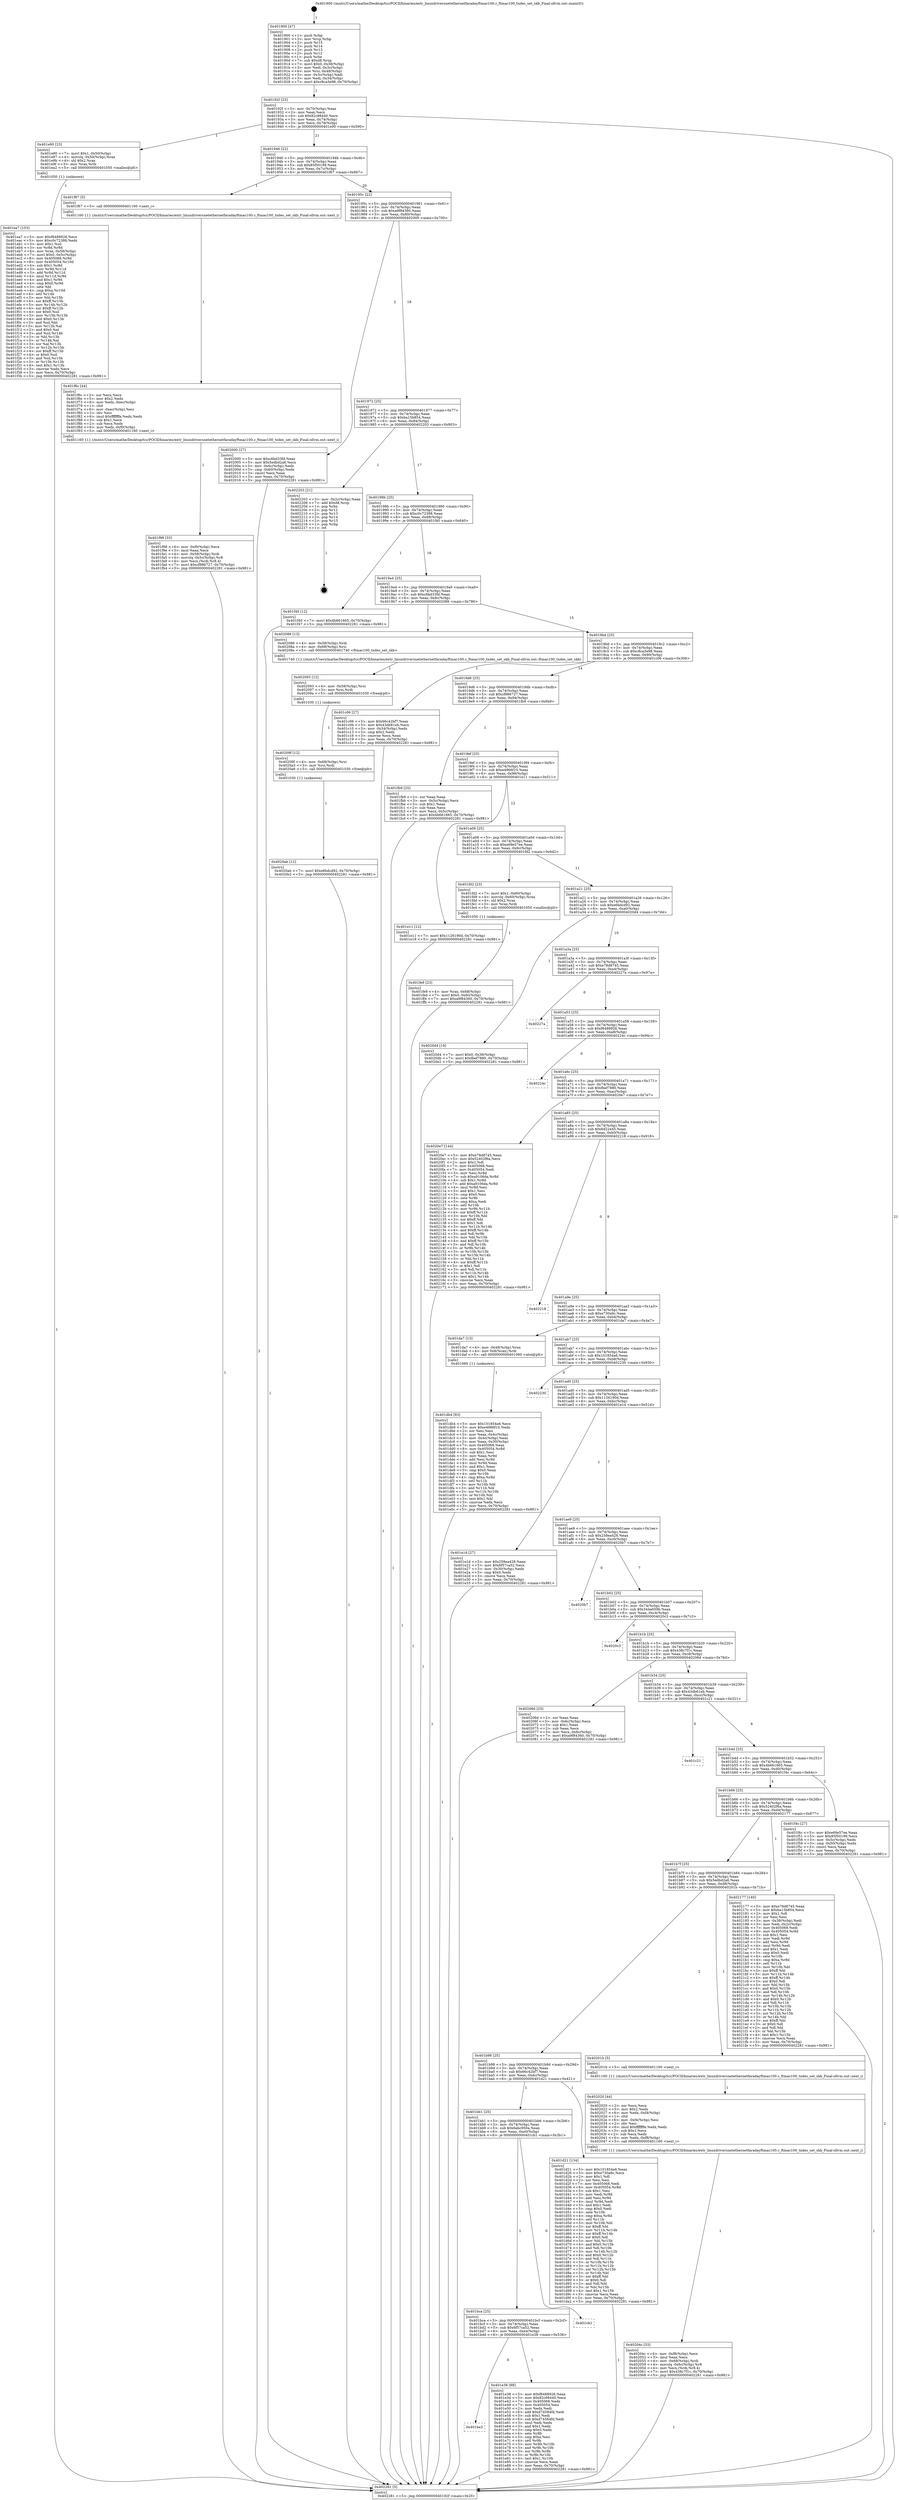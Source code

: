digraph "0x401900" {
  label = "0x401900 (/mnt/c/Users/mathe/Desktop/tcc/POCII/binaries/extr_linuxdriversnetethernetfaradayftmac100.c_ftmac100_txdes_set_skb_Final-ollvm.out::main(0))"
  labelloc = "t"
  node[shape=record]

  Entry [label="",width=0.3,height=0.3,shape=circle,fillcolor=black,style=filled]
  "0x40192f" [label="{
     0x40192f [23]\l
     | [instrs]\l
     &nbsp;&nbsp;0x40192f \<+3\>: mov -0x70(%rbp),%eax\l
     &nbsp;&nbsp;0x401932 \<+2\>: mov %eax,%ecx\l
     &nbsp;&nbsp;0x401934 \<+6\>: sub $0x82c98440,%ecx\l
     &nbsp;&nbsp;0x40193a \<+3\>: mov %eax,-0x74(%rbp)\l
     &nbsp;&nbsp;0x40193d \<+3\>: mov %ecx,-0x78(%rbp)\l
     &nbsp;&nbsp;0x401940 \<+6\>: je 0000000000401e90 \<main+0x590\>\l
  }"]
  "0x401e90" [label="{
     0x401e90 [23]\l
     | [instrs]\l
     &nbsp;&nbsp;0x401e90 \<+7\>: movl $0x1,-0x50(%rbp)\l
     &nbsp;&nbsp;0x401e97 \<+4\>: movslq -0x50(%rbp),%rax\l
     &nbsp;&nbsp;0x401e9b \<+4\>: shl $0x2,%rax\l
     &nbsp;&nbsp;0x401e9f \<+3\>: mov %rax,%rdi\l
     &nbsp;&nbsp;0x401ea2 \<+5\>: call 0000000000401050 \<malloc@plt\>\l
     | [calls]\l
     &nbsp;&nbsp;0x401050 \{1\} (unknown)\l
  }"]
  "0x401946" [label="{
     0x401946 [22]\l
     | [instrs]\l
     &nbsp;&nbsp;0x401946 \<+5\>: jmp 000000000040194b \<main+0x4b\>\l
     &nbsp;&nbsp;0x40194b \<+3\>: mov -0x74(%rbp),%eax\l
     &nbsp;&nbsp;0x40194e \<+5\>: sub $0x85f50199,%eax\l
     &nbsp;&nbsp;0x401953 \<+3\>: mov %eax,-0x7c(%rbp)\l
     &nbsp;&nbsp;0x401956 \<+6\>: je 0000000000401f67 \<main+0x667\>\l
  }"]
  Exit [label="",width=0.3,height=0.3,shape=circle,fillcolor=black,style=filled,peripheries=2]
  "0x401f67" [label="{
     0x401f67 [5]\l
     | [instrs]\l
     &nbsp;&nbsp;0x401f67 \<+5\>: call 0000000000401160 \<next_i\>\l
     | [calls]\l
     &nbsp;&nbsp;0x401160 \{1\} (/mnt/c/Users/mathe/Desktop/tcc/POCII/binaries/extr_linuxdriversnetethernetfaradayftmac100.c_ftmac100_txdes_set_skb_Final-ollvm.out::next_i)\l
  }"]
  "0x40195c" [label="{
     0x40195c [22]\l
     | [instrs]\l
     &nbsp;&nbsp;0x40195c \<+5\>: jmp 0000000000401961 \<main+0x61\>\l
     &nbsp;&nbsp;0x401961 \<+3\>: mov -0x74(%rbp),%eax\l
     &nbsp;&nbsp;0x401964 \<+5\>: sub $0xa9f84360,%eax\l
     &nbsp;&nbsp;0x401969 \<+3\>: mov %eax,-0x80(%rbp)\l
     &nbsp;&nbsp;0x40196c \<+6\>: je 0000000000402000 \<main+0x700\>\l
  }"]
  "0x4020ab" [label="{
     0x4020ab [12]\l
     | [instrs]\l
     &nbsp;&nbsp;0x4020ab \<+7\>: movl $0xe6bdcd92,-0x70(%rbp)\l
     &nbsp;&nbsp;0x4020b2 \<+5\>: jmp 0000000000402281 \<main+0x981\>\l
  }"]
  "0x402000" [label="{
     0x402000 [27]\l
     | [instrs]\l
     &nbsp;&nbsp;0x402000 \<+5\>: mov $0xc6bd33fd,%eax\l
     &nbsp;&nbsp;0x402005 \<+5\>: mov $0x5edbd2a6,%ecx\l
     &nbsp;&nbsp;0x40200a \<+3\>: mov -0x6c(%rbp),%edx\l
     &nbsp;&nbsp;0x40200d \<+3\>: cmp -0x60(%rbp),%edx\l
     &nbsp;&nbsp;0x402010 \<+3\>: cmovl %ecx,%eax\l
     &nbsp;&nbsp;0x402013 \<+3\>: mov %eax,-0x70(%rbp)\l
     &nbsp;&nbsp;0x402016 \<+5\>: jmp 0000000000402281 \<main+0x981\>\l
  }"]
  "0x401972" [label="{
     0x401972 [25]\l
     | [instrs]\l
     &nbsp;&nbsp;0x401972 \<+5\>: jmp 0000000000401977 \<main+0x77\>\l
     &nbsp;&nbsp;0x401977 \<+3\>: mov -0x74(%rbp),%eax\l
     &nbsp;&nbsp;0x40197a \<+5\>: sub $0xba15b854,%eax\l
     &nbsp;&nbsp;0x40197f \<+6\>: mov %eax,-0x84(%rbp)\l
     &nbsp;&nbsp;0x401985 \<+6\>: je 0000000000402203 \<main+0x903\>\l
  }"]
  "0x40209f" [label="{
     0x40209f [12]\l
     | [instrs]\l
     &nbsp;&nbsp;0x40209f \<+4\>: mov -0x68(%rbp),%rsi\l
     &nbsp;&nbsp;0x4020a3 \<+3\>: mov %rsi,%rdi\l
     &nbsp;&nbsp;0x4020a6 \<+5\>: call 0000000000401030 \<free@plt\>\l
     | [calls]\l
     &nbsp;&nbsp;0x401030 \{1\} (unknown)\l
  }"]
  "0x402203" [label="{
     0x402203 [21]\l
     | [instrs]\l
     &nbsp;&nbsp;0x402203 \<+3\>: mov -0x2c(%rbp),%eax\l
     &nbsp;&nbsp;0x402206 \<+7\>: add $0xd8,%rsp\l
     &nbsp;&nbsp;0x40220d \<+1\>: pop %rbx\l
     &nbsp;&nbsp;0x40220e \<+2\>: pop %r12\l
     &nbsp;&nbsp;0x402210 \<+2\>: pop %r13\l
     &nbsp;&nbsp;0x402212 \<+2\>: pop %r14\l
     &nbsp;&nbsp;0x402214 \<+2\>: pop %r15\l
     &nbsp;&nbsp;0x402216 \<+1\>: pop %rbp\l
     &nbsp;&nbsp;0x402217 \<+1\>: ret\l
  }"]
  "0x40198b" [label="{
     0x40198b [25]\l
     | [instrs]\l
     &nbsp;&nbsp;0x40198b \<+5\>: jmp 0000000000401990 \<main+0x90\>\l
     &nbsp;&nbsp;0x401990 \<+3\>: mov -0x74(%rbp),%eax\l
     &nbsp;&nbsp;0x401993 \<+5\>: sub $0xc0c72388,%eax\l
     &nbsp;&nbsp;0x401998 \<+6\>: mov %eax,-0x88(%rbp)\l
     &nbsp;&nbsp;0x40199e \<+6\>: je 0000000000401f40 \<main+0x640\>\l
  }"]
  "0x402093" [label="{
     0x402093 [12]\l
     | [instrs]\l
     &nbsp;&nbsp;0x402093 \<+4\>: mov -0x58(%rbp),%rsi\l
     &nbsp;&nbsp;0x402097 \<+3\>: mov %rsi,%rdi\l
     &nbsp;&nbsp;0x40209a \<+5\>: call 0000000000401030 \<free@plt\>\l
     | [calls]\l
     &nbsp;&nbsp;0x401030 \{1\} (unknown)\l
  }"]
  "0x401f40" [label="{
     0x401f40 [12]\l
     | [instrs]\l
     &nbsp;&nbsp;0x401f40 \<+7\>: movl $0x4b661665,-0x70(%rbp)\l
     &nbsp;&nbsp;0x401f47 \<+5\>: jmp 0000000000402281 \<main+0x981\>\l
  }"]
  "0x4019a4" [label="{
     0x4019a4 [25]\l
     | [instrs]\l
     &nbsp;&nbsp;0x4019a4 \<+5\>: jmp 00000000004019a9 \<main+0xa9\>\l
     &nbsp;&nbsp;0x4019a9 \<+3\>: mov -0x74(%rbp),%eax\l
     &nbsp;&nbsp;0x4019ac \<+5\>: sub $0xc6bd33fd,%eax\l
     &nbsp;&nbsp;0x4019b1 \<+6\>: mov %eax,-0x8c(%rbp)\l
     &nbsp;&nbsp;0x4019b7 \<+6\>: je 0000000000402086 \<main+0x786\>\l
  }"]
  "0x40204c" [label="{
     0x40204c [33]\l
     | [instrs]\l
     &nbsp;&nbsp;0x40204c \<+6\>: mov -0xf8(%rbp),%ecx\l
     &nbsp;&nbsp;0x402052 \<+3\>: imul %eax,%ecx\l
     &nbsp;&nbsp;0x402055 \<+4\>: mov -0x68(%rbp),%rdi\l
     &nbsp;&nbsp;0x402059 \<+4\>: movslq -0x6c(%rbp),%r8\l
     &nbsp;&nbsp;0x40205d \<+4\>: mov %ecx,(%rdi,%r8,4)\l
     &nbsp;&nbsp;0x402061 \<+7\>: movl $0x438c7f1c,-0x70(%rbp)\l
     &nbsp;&nbsp;0x402068 \<+5\>: jmp 0000000000402281 \<main+0x981\>\l
  }"]
  "0x402086" [label="{
     0x402086 [13]\l
     | [instrs]\l
     &nbsp;&nbsp;0x402086 \<+4\>: mov -0x58(%rbp),%rdi\l
     &nbsp;&nbsp;0x40208a \<+4\>: mov -0x68(%rbp),%rsi\l
     &nbsp;&nbsp;0x40208e \<+5\>: call 0000000000401740 \<ftmac100_txdes_set_skb\>\l
     | [calls]\l
     &nbsp;&nbsp;0x401740 \{1\} (/mnt/c/Users/mathe/Desktop/tcc/POCII/binaries/extr_linuxdriversnetethernetfaradayftmac100.c_ftmac100_txdes_set_skb_Final-ollvm.out::ftmac100_txdes_set_skb)\l
  }"]
  "0x4019bd" [label="{
     0x4019bd [25]\l
     | [instrs]\l
     &nbsp;&nbsp;0x4019bd \<+5\>: jmp 00000000004019c2 \<main+0xc2\>\l
     &nbsp;&nbsp;0x4019c2 \<+3\>: mov -0x74(%rbp),%eax\l
     &nbsp;&nbsp;0x4019c5 \<+5\>: sub $0xc8ca3e98,%eax\l
     &nbsp;&nbsp;0x4019ca \<+6\>: mov %eax,-0x90(%rbp)\l
     &nbsp;&nbsp;0x4019d0 \<+6\>: je 0000000000401c06 \<main+0x306\>\l
  }"]
  "0x402020" [label="{
     0x402020 [44]\l
     | [instrs]\l
     &nbsp;&nbsp;0x402020 \<+2\>: xor %ecx,%ecx\l
     &nbsp;&nbsp;0x402022 \<+5\>: mov $0x2,%edx\l
     &nbsp;&nbsp;0x402027 \<+6\>: mov %edx,-0xf4(%rbp)\l
     &nbsp;&nbsp;0x40202d \<+1\>: cltd\l
     &nbsp;&nbsp;0x40202e \<+6\>: mov -0xf4(%rbp),%esi\l
     &nbsp;&nbsp;0x402034 \<+2\>: idiv %esi\l
     &nbsp;&nbsp;0x402036 \<+6\>: imul $0xfffffffe,%edx,%edx\l
     &nbsp;&nbsp;0x40203c \<+3\>: sub $0x1,%ecx\l
     &nbsp;&nbsp;0x40203f \<+2\>: sub %ecx,%edx\l
     &nbsp;&nbsp;0x402041 \<+6\>: mov %edx,-0xf8(%rbp)\l
     &nbsp;&nbsp;0x402047 \<+5\>: call 0000000000401160 \<next_i\>\l
     | [calls]\l
     &nbsp;&nbsp;0x401160 \{1\} (/mnt/c/Users/mathe/Desktop/tcc/POCII/binaries/extr_linuxdriversnetethernetfaradayftmac100.c_ftmac100_txdes_set_skb_Final-ollvm.out::next_i)\l
  }"]
  "0x401c06" [label="{
     0x401c06 [27]\l
     | [instrs]\l
     &nbsp;&nbsp;0x401c06 \<+5\>: mov $0x66c42bf7,%eax\l
     &nbsp;&nbsp;0x401c0b \<+5\>: mov $0x43db61eb,%ecx\l
     &nbsp;&nbsp;0x401c10 \<+3\>: mov -0x34(%rbp),%edx\l
     &nbsp;&nbsp;0x401c13 \<+3\>: cmp $0x2,%edx\l
     &nbsp;&nbsp;0x401c16 \<+3\>: cmovne %ecx,%eax\l
     &nbsp;&nbsp;0x401c19 \<+3\>: mov %eax,-0x70(%rbp)\l
     &nbsp;&nbsp;0x401c1c \<+5\>: jmp 0000000000402281 \<main+0x981\>\l
  }"]
  "0x4019d6" [label="{
     0x4019d6 [25]\l
     | [instrs]\l
     &nbsp;&nbsp;0x4019d6 \<+5\>: jmp 00000000004019db \<main+0xdb\>\l
     &nbsp;&nbsp;0x4019db \<+3\>: mov -0x74(%rbp),%eax\l
     &nbsp;&nbsp;0x4019de \<+5\>: sub $0xcf986727,%eax\l
     &nbsp;&nbsp;0x4019e3 \<+6\>: mov %eax,-0x94(%rbp)\l
     &nbsp;&nbsp;0x4019e9 \<+6\>: je 0000000000401fb9 \<main+0x6b9\>\l
  }"]
  "0x402281" [label="{
     0x402281 [5]\l
     | [instrs]\l
     &nbsp;&nbsp;0x402281 \<+5\>: jmp 000000000040192f \<main+0x2f\>\l
  }"]
  "0x401900" [label="{
     0x401900 [47]\l
     | [instrs]\l
     &nbsp;&nbsp;0x401900 \<+1\>: push %rbp\l
     &nbsp;&nbsp;0x401901 \<+3\>: mov %rsp,%rbp\l
     &nbsp;&nbsp;0x401904 \<+2\>: push %r15\l
     &nbsp;&nbsp;0x401906 \<+2\>: push %r14\l
     &nbsp;&nbsp;0x401908 \<+2\>: push %r13\l
     &nbsp;&nbsp;0x40190a \<+2\>: push %r12\l
     &nbsp;&nbsp;0x40190c \<+1\>: push %rbx\l
     &nbsp;&nbsp;0x40190d \<+7\>: sub $0xd8,%rsp\l
     &nbsp;&nbsp;0x401914 \<+7\>: movl $0x0,-0x38(%rbp)\l
     &nbsp;&nbsp;0x40191b \<+3\>: mov %edi,-0x3c(%rbp)\l
     &nbsp;&nbsp;0x40191e \<+4\>: mov %rsi,-0x48(%rbp)\l
     &nbsp;&nbsp;0x401922 \<+3\>: mov -0x3c(%rbp),%edi\l
     &nbsp;&nbsp;0x401925 \<+3\>: mov %edi,-0x34(%rbp)\l
     &nbsp;&nbsp;0x401928 \<+7\>: movl $0xc8ca3e98,-0x70(%rbp)\l
  }"]
  "0x401fe9" [label="{
     0x401fe9 [23]\l
     | [instrs]\l
     &nbsp;&nbsp;0x401fe9 \<+4\>: mov %rax,-0x68(%rbp)\l
     &nbsp;&nbsp;0x401fed \<+7\>: movl $0x0,-0x6c(%rbp)\l
     &nbsp;&nbsp;0x401ff4 \<+7\>: movl $0xa9f84360,-0x70(%rbp)\l
     &nbsp;&nbsp;0x401ffb \<+5\>: jmp 0000000000402281 \<main+0x981\>\l
  }"]
  "0x401fb9" [label="{
     0x401fb9 [25]\l
     | [instrs]\l
     &nbsp;&nbsp;0x401fb9 \<+2\>: xor %eax,%eax\l
     &nbsp;&nbsp;0x401fbb \<+3\>: mov -0x5c(%rbp),%ecx\l
     &nbsp;&nbsp;0x401fbe \<+3\>: sub $0x1,%eax\l
     &nbsp;&nbsp;0x401fc1 \<+2\>: sub %eax,%ecx\l
     &nbsp;&nbsp;0x401fc3 \<+3\>: mov %ecx,-0x5c(%rbp)\l
     &nbsp;&nbsp;0x401fc6 \<+7\>: movl $0x4b661665,-0x70(%rbp)\l
     &nbsp;&nbsp;0x401fcd \<+5\>: jmp 0000000000402281 \<main+0x981\>\l
  }"]
  "0x4019ef" [label="{
     0x4019ef [25]\l
     | [instrs]\l
     &nbsp;&nbsp;0x4019ef \<+5\>: jmp 00000000004019f4 \<main+0xf4\>\l
     &nbsp;&nbsp;0x4019f4 \<+3\>: mov -0x74(%rbp),%eax\l
     &nbsp;&nbsp;0x4019f7 \<+5\>: sub $0xe4966f10,%eax\l
     &nbsp;&nbsp;0x4019fc \<+6\>: mov %eax,-0x98(%rbp)\l
     &nbsp;&nbsp;0x401a02 \<+6\>: je 0000000000401e11 \<main+0x511\>\l
  }"]
  "0x401f98" [label="{
     0x401f98 [33]\l
     | [instrs]\l
     &nbsp;&nbsp;0x401f98 \<+6\>: mov -0xf0(%rbp),%ecx\l
     &nbsp;&nbsp;0x401f9e \<+3\>: imul %eax,%ecx\l
     &nbsp;&nbsp;0x401fa1 \<+4\>: mov -0x58(%rbp),%rdi\l
     &nbsp;&nbsp;0x401fa5 \<+4\>: movslq -0x5c(%rbp),%r8\l
     &nbsp;&nbsp;0x401fa9 \<+4\>: mov %ecx,(%rdi,%r8,4)\l
     &nbsp;&nbsp;0x401fad \<+7\>: movl $0xcf986727,-0x70(%rbp)\l
     &nbsp;&nbsp;0x401fb4 \<+5\>: jmp 0000000000402281 \<main+0x981\>\l
  }"]
  "0x401e11" [label="{
     0x401e11 [12]\l
     | [instrs]\l
     &nbsp;&nbsp;0x401e11 \<+7\>: movl $0x1126190d,-0x70(%rbp)\l
     &nbsp;&nbsp;0x401e18 \<+5\>: jmp 0000000000402281 \<main+0x981\>\l
  }"]
  "0x401a08" [label="{
     0x401a08 [25]\l
     | [instrs]\l
     &nbsp;&nbsp;0x401a08 \<+5\>: jmp 0000000000401a0d \<main+0x10d\>\l
     &nbsp;&nbsp;0x401a0d \<+3\>: mov -0x74(%rbp),%eax\l
     &nbsp;&nbsp;0x401a10 \<+5\>: sub $0xe69e57ee,%eax\l
     &nbsp;&nbsp;0x401a15 \<+6\>: mov %eax,-0x9c(%rbp)\l
     &nbsp;&nbsp;0x401a1b \<+6\>: je 0000000000401fd2 \<main+0x6d2\>\l
  }"]
  "0x401f6c" [label="{
     0x401f6c [44]\l
     | [instrs]\l
     &nbsp;&nbsp;0x401f6c \<+2\>: xor %ecx,%ecx\l
     &nbsp;&nbsp;0x401f6e \<+5\>: mov $0x2,%edx\l
     &nbsp;&nbsp;0x401f73 \<+6\>: mov %edx,-0xec(%rbp)\l
     &nbsp;&nbsp;0x401f79 \<+1\>: cltd\l
     &nbsp;&nbsp;0x401f7a \<+6\>: mov -0xec(%rbp),%esi\l
     &nbsp;&nbsp;0x401f80 \<+2\>: idiv %esi\l
     &nbsp;&nbsp;0x401f82 \<+6\>: imul $0xfffffffe,%edx,%edx\l
     &nbsp;&nbsp;0x401f88 \<+3\>: sub $0x1,%ecx\l
     &nbsp;&nbsp;0x401f8b \<+2\>: sub %ecx,%edx\l
     &nbsp;&nbsp;0x401f8d \<+6\>: mov %edx,-0xf0(%rbp)\l
     &nbsp;&nbsp;0x401f93 \<+5\>: call 0000000000401160 \<next_i\>\l
     | [calls]\l
     &nbsp;&nbsp;0x401160 \{1\} (/mnt/c/Users/mathe/Desktop/tcc/POCII/binaries/extr_linuxdriversnetethernetfaradayftmac100.c_ftmac100_txdes_set_skb_Final-ollvm.out::next_i)\l
  }"]
  "0x401fd2" [label="{
     0x401fd2 [23]\l
     | [instrs]\l
     &nbsp;&nbsp;0x401fd2 \<+7\>: movl $0x1,-0x60(%rbp)\l
     &nbsp;&nbsp;0x401fd9 \<+4\>: movslq -0x60(%rbp),%rax\l
     &nbsp;&nbsp;0x401fdd \<+4\>: shl $0x2,%rax\l
     &nbsp;&nbsp;0x401fe1 \<+3\>: mov %rax,%rdi\l
     &nbsp;&nbsp;0x401fe4 \<+5\>: call 0000000000401050 \<malloc@plt\>\l
     | [calls]\l
     &nbsp;&nbsp;0x401050 \{1\} (unknown)\l
  }"]
  "0x401a21" [label="{
     0x401a21 [25]\l
     | [instrs]\l
     &nbsp;&nbsp;0x401a21 \<+5\>: jmp 0000000000401a26 \<main+0x126\>\l
     &nbsp;&nbsp;0x401a26 \<+3\>: mov -0x74(%rbp),%eax\l
     &nbsp;&nbsp;0x401a29 \<+5\>: sub $0xe6bdcd92,%eax\l
     &nbsp;&nbsp;0x401a2e \<+6\>: mov %eax,-0xa0(%rbp)\l
     &nbsp;&nbsp;0x401a34 \<+6\>: je 00000000004020d4 \<main+0x7d4\>\l
  }"]
  "0x401ea7" [label="{
     0x401ea7 [153]\l
     | [instrs]\l
     &nbsp;&nbsp;0x401ea7 \<+5\>: mov $0xf8488926,%ecx\l
     &nbsp;&nbsp;0x401eac \<+5\>: mov $0xc0c72388,%edx\l
     &nbsp;&nbsp;0x401eb1 \<+3\>: mov $0x1,%sil\l
     &nbsp;&nbsp;0x401eb4 \<+3\>: xor %r8d,%r8d\l
     &nbsp;&nbsp;0x401eb7 \<+4\>: mov %rax,-0x58(%rbp)\l
     &nbsp;&nbsp;0x401ebb \<+7\>: movl $0x0,-0x5c(%rbp)\l
     &nbsp;&nbsp;0x401ec2 \<+8\>: mov 0x405068,%r9d\l
     &nbsp;&nbsp;0x401eca \<+8\>: mov 0x405054,%r10d\l
     &nbsp;&nbsp;0x401ed2 \<+4\>: sub $0x1,%r8d\l
     &nbsp;&nbsp;0x401ed6 \<+3\>: mov %r9d,%r11d\l
     &nbsp;&nbsp;0x401ed9 \<+3\>: add %r8d,%r11d\l
     &nbsp;&nbsp;0x401edc \<+4\>: imul %r11d,%r9d\l
     &nbsp;&nbsp;0x401ee0 \<+4\>: and $0x1,%r9d\l
     &nbsp;&nbsp;0x401ee4 \<+4\>: cmp $0x0,%r9d\l
     &nbsp;&nbsp;0x401ee8 \<+3\>: sete %bl\l
     &nbsp;&nbsp;0x401eeb \<+4\>: cmp $0xa,%r10d\l
     &nbsp;&nbsp;0x401eef \<+4\>: setl %r14b\l
     &nbsp;&nbsp;0x401ef3 \<+3\>: mov %bl,%r15b\l
     &nbsp;&nbsp;0x401ef6 \<+4\>: xor $0xff,%r15b\l
     &nbsp;&nbsp;0x401efa \<+3\>: mov %r14b,%r12b\l
     &nbsp;&nbsp;0x401efd \<+4\>: xor $0xff,%r12b\l
     &nbsp;&nbsp;0x401f01 \<+4\>: xor $0x0,%sil\l
     &nbsp;&nbsp;0x401f05 \<+3\>: mov %r15b,%r13b\l
     &nbsp;&nbsp;0x401f08 \<+4\>: and $0x0,%r13b\l
     &nbsp;&nbsp;0x401f0c \<+3\>: and %sil,%bl\l
     &nbsp;&nbsp;0x401f0f \<+3\>: mov %r12b,%al\l
     &nbsp;&nbsp;0x401f12 \<+2\>: and $0x0,%al\l
     &nbsp;&nbsp;0x401f14 \<+3\>: and %sil,%r14b\l
     &nbsp;&nbsp;0x401f17 \<+3\>: or %bl,%r13b\l
     &nbsp;&nbsp;0x401f1a \<+3\>: or %r14b,%al\l
     &nbsp;&nbsp;0x401f1d \<+3\>: xor %al,%r13b\l
     &nbsp;&nbsp;0x401f20 \<+3\>: or %r12b,%r15b\l
     &nbsp;&nbsp;0x401f23 \<+4\>: xor $0xff,%r15b\l
     &nbsp;&nbsp;0x401f27 \<+4\>: or $0x0,%sil\l
     &nbsp;&nbsp;0x401f2b \<+3\>: and %sil,%r15b\l
     &nbsp;&nbsp;0x401f2e \<+3\>: or %r15b,%r13b\l
     &nbsp;&nbsp;0x401f31 \<+4\>: test $0x1,%r13b\l
     &nbsp;&nbsp;0x401f35 \<+3\>: cmovne %edx,%ecx\l
     &nbsp;&nbsp;0x401f38 \<+3\>: mov %ecx,-0x70(%rbp)\l
     &nbsp;&nbsp;0x401f3b \<+5\>: jmp 0000000000402281 \<main+0x981\>\l
  }"]
  "0x4020d4" [label="{
     0x4020d4 [19]\l
     | [instrs]\l
     &nbsp;&nbsp;0x4020d4 \<+7\>: movl $0x0,-0x38(%rbp)\l
     &nbsp;&nbsp;0x4020db \<+7\>: movl $0xfbef7880,-0x70(%rbp)\l
     &nbsp;&nbsp;0x4020e2 \<+5\>: jmp 0000000000402281 \<main+0x981\>\l
  }"]
  "0x401a3a" [label="{
     0x401a3a [25]\l
     | [instrs]\l
     &nbsp;&nbsp;0x401a3a \<+5\>: jmp 0000000000401a3f \<main+0x13f\>\l
     &nbsp;&nbsp;0x401a3f \<+3\>: mov -0x74(%rbp),%eax\l
     &nbsp;&nbsp;0x401a42 \<+5\>: sub $0xe78d8745,%eax\l
     &nbsp;&nbsp;0x401a47 \<+6\>: mov %eax,-0xa4(%rbp)\l
     &nbsp;&nbsp;0x401a4d \<+6\>: je 000000000040227a \<main+0x97a\>\l
  }"]
  "0x401be3" [label="{
     0x401be3\l
  }", style=dashed]
  "0x40227a" [label="{
     0x40227a\l
  }", style=dashed]
  "0x401a53" [label="{
     0x401a53 [25]\l
     | [instrs]\l
     &nbsp;&nbsp;0x401a53 \<+5\>: jmp 0000000000401a58 \<main+0x158\>\l
     &nbsp;&nbsp;0x401a58 \<+3\>: mov -0x74(%rbp),%eax\l
     &nbsp;&nbsp;0x401a5b \<+5\>: sub $0xf8488926,%eax\l
     &nbsp;&nbsp;0x401a60 \<+6\>: mov %eax,-0xa8(%rbp)\l
     &nbsp;&nbsp;0x401a66 \<+6\>: je 000000000040224c \<main+0x94c\>\l
  }"]
  "0x401e38" [label="{
     0x401e38 [88]\l
     | [instrs]\l
     &nbsp;&nbsp;0x401e38 \<+5\>: mov $0xf8488926,%eax\l
     &nbsp;&nbsp;0x401e3d \<+5\>: mov $0x82c98440,%ecx\l
     &nbsp;&nbsp;0x401e42 \<+7\>: mov 0x405068,%edx\l
     &nbsp;&nbsp;0x401e49 \<+7\>: mov 0x405054,%esi\l
     &nbsp;&nbsp;0x401e50 \<+2\>: mov %edx,%edi\l
     &nbsp;&nbsp;0x401e52 \<+6\>: add $0xd74584fd,%edi\l
     &nbsp;&nbsp;0x401e58 \<+3\>: sub $0x1,%edi\l
     &nbsp;&nbsp;0x401e5b \<+6\>: sub $0xd74584fd,%edi\l
     &nbsp;&nbsp;0x401e61 \<+3\>: imul %edi,%edx\l
     &nbsp;&nbsp;0x401e64 \<+3\>: and $0x1,%edx\l
     &nbsp;&nbsp;0x401e67 \<+3\>: cmp $0x0,%edx\l
     &nbsp;&nbsp;0x401e6a \<+4\>: sete %r8b\l
     &nbsp;&nbsp;0x401e6e \<+3\>: cmp $0xa,%esi\l
     &nbsp;&nbsp;0x401e71 \<+4\>: setl %r9b\l
     &nbsp;&nbsp;0x401e75 \<+3\>: mov %r8b,%r10b\l
     &nbsp;&nbsp;0x401e78 \<+3\>: and %r9b,%r10b\l
     &nbsp;&nbsp;0x401e7b \<+3\>: xor %r9b,%r8b\l
     &nbsp;&nbsp;0x401e7e \<+3\>: or %r8b,%r10b\l
     &nbsp;&nbsp;0x401e81 \<+4\>: test $0x1,%r10b\l
     &nbsp;&nbsp;0x401e85 \<+3\>: cmovne %ecx,%eax\l
     &nbsp;&nbsp;0x401e88 \<+3\>: mov %eax,-0x70(%rbp)\l
     &nbsp;&nbsp;0x401e8b \<+5\>: jmp 0000000000402281 \<main+0x981\>\l
  }"]
  "0x40224c" [label="{
     0x40224c\l
  }", style=dashed]
  "0x401a6c" [label="{
     0x401a6c [25]\l
     | [instrs]\l
     &nbsp;&nbsp;0x401a6c \<+5\>: jmp 0000000000401a71 \<main+0x171\>\l
     &nbsp;&nbsp;0x401a71 \<+3\>: mov -0x74(%rbp),%eax\l
     &nbsp;&nbsp;0x401a74 \<+5\>: sub $0xfbef7880,%eax\l
     &nbsp;&nbsp;0x401a79 \<+6\>: mov %eax,-0xac(%rbp)\l
     &nbsp;&nbsp;0x401a7f \<+6\>: je 00000000004020e7 \<main+0x7e7\>\l
  }"]
  "0x401bca" [label="{
     0x401bca [25]\l
     | [instrs]\l
     &nbsp;&nbsp;0x401bca \<+5\>: jmp 0000000000401bcf \<main+0x2cf\>\l
     &nbsp;&nbsp;0x401bcf \<+3\>: mov -0x74(%rbp),%eax\l
     &nbsp;&nbsp;0x401bd2 \<+5\>: sub $0x6f57ca52,%eax\l
     &nbsp;&nbsp;0x401bd7 \<+6\>: mov %eax,-0xe4(%rbp)\l
     &nbsp;&nbsp;0x401bdd \<+6\>: je 0000000000401e38 \<main+0x538\>\l
  }"]
  "0x4020e7" [label="{
     0x4020e7 [144]\l
     | [instrs]\l
     &nbsp;&nbsp;0x4020e7 \<+5\>: mov $0xe78d8745,%eax\l
     &nbsp;&nbsp;0x4020ec \<+5\>: mov $0x52402f6a,%ecx\l
     &nbsp;&nbsp;0x4020f1 \<+2\>: mov $0x1,%dl\l
     &nbsp;&nbsp;0x4020f3 \<+7\>: mov 0x405068,%esi\l
     &nbsp;&nbsp;0x4020fa \<+7\>: mov 0x405054,%edi\l
     &nbsp;&nbsp;0x402101 \<+3\>: mov %esi,%r8d\l
     &nbsp;&nbsp;0x402104 \<+7\>: sub $0xa9106da,%r8d\l
     &nbsp;&nbsp;0x40210b \<+4\>: sub $0x1,%r8d\l
     &nbsp;&nbsp;0x40210f \<+7\>: add $0xa9106da,%r8d\l
     &nbsp;&nbsp;0x402116 \<+4\>: imul %r8d,%esi\l
     &nbsp;&nbsp;0x40211a \<+3\>: and $0x1,%esi\l
     &nbsp;&nbsp;0x40211d \<+3\>: cmp $0x0,%esi\l
     &nbsp;&nbsp;0x402120 \<+4\>: sete %r9b\l
     &nbsp;&nbsp;0x402124 \<+3\>: cmp $0xa,%edi\l
     &nbsp;&nbsp;0x402127 \<+4\>: setl %r10b\l
     &nbsp;&nbsp;0x40212b \<+3\>: mov %r9b,%r11b\l
     &nbsp;&nbsp;0x40212e \<+4\>: xor $0xff,%r11b\l
     &nbsp;&nbsp;0x402132 \<+3\>: mov %r10b,%bl\l
     &nbsp;&nbsp;0x402135 \<+3\>: xor $0xff,%bl\l
     &nbsp;&nbsp;0x402138 \<+3\>: xor $0x1,%dl\l
     &nbsp;&nbsp;0x40213b \<+3\>: mov %r11b,%r14b\l
     &nbsp;&nbsp;0x40213e \<+4\>: and $0xff,%r14b\l
     &nbsp;&nbsp;0x402142 \<+3\>: and %dl,%r9b\l
     &nbsp;&nbsp;0x402145 \<+3\>: mov %bl,%r15b\l
     &nbsp;&nbsp;0x402148 \<+4\>: and $0xff,%r15b\l
     &nbsp;&nbsp;0x40214c \<+3\>: and %dl,%r10b\l
     &nbsp;&nbsp;0x40214f \<+3\>: or %r9b,%r14b\l
     &nbsp;&nbsp;0x402152 \<+3\>: or %r10b,%r15b\l
     &nbsp;&nbsp;0x402155 \<+3\>: xor %r15b,%r14b\l
     &nbsp;&nbsp;0x402158 \<+3\>: or %bl,%r11b\l
     &nbsp;&nbsp;0x40215b \<+4\>: xor $0xff,%r11b\l
     &nbsp;&nbsp;0x40215f \<+3\>: or $0x1,%dl\l
     &nbsp;&nbsp;0x402162 \<+3\>: and %dl,%r11b\l
     &nbsp;&nbsp;0x402165 \<+3\>: or %r11b,%r14b\l
     &nbsp;&nbsp;0x402168 \<+4\>: test $0x1,%r14b\l
     &nbsp;&nbsp;0x40216c \<+3\>: cmovne %ecx,%eax\l
     &nbsp;&nbsp;0x40216f \<+3\>: mov %eax,-0x70(%rbp)\l
     &nbsp;&nbsp;0x402172 \<+5\>: jmp 0000000000402281 \<main+0x981\>\l
  }"]
  "0x401a85" [label="{
     0x401a85 [25]\l
     | [instrs]\l
     &nbsp;&nbsp;0x401a85 \<+5\>: jmp 0000000000401a8a \<main+0x18a\>\l
     &nbsp;&nbsp;0x401a8a \<+3\>: mov -0x74(%rbp),%eax\l
     &nbsp;&nbsp;0x401a8d \<+5\>: sub $0x6d22e45,%eax\l
     &nbsp;&nbsp;0x401a92 \<+6\>: mov %eax,-0xb0(%rbp)\l
     &nbsp;&nbsp;0x401a98 \<+6\>: je 0000000000402218 \<main+0x918\>\l
  }"]
  "0x401cb1" [label="{
     0x401cb1\l
  }", style=dashed]
  "0x402218" [label="{
     0x402218\l
  }", style=dashed]
  "0x401a9e" [label="{
     0x401a9e [25]\l
     | [instrs]\l
     &nbsp;&nbsp;0x401a9e \<+5\>: jmp 0000000000401aa3 \<main+0x1a3\>\l
     &nbsp;&nbsp;0x401aa3 \<+3\>: mov -0x74(%rbp),%eax\l
     &nbsp;&nbsp;0x401aa6 \<+5\>: sub $0xe730a9c,%eax\l
     &nbsp;&nbsp;0x401aab \<+6\>: mov %eax,-0xb4(%rbp)\l
     &nbsp;&nbsp;0x401ab1 \<+6\>: je 0000000000401da7 \<main+0x4a7\>\l
  }"]
  "0x401db4" [label="{
     0x401db4 [93]\l
     | [instrs]\l
     &nbsp;&nbsp;0x401db4 \<+5\>: mov $0x101854a6,%ecx\l
     &nbsp;&nbsp;0x401db9 \<+5\>: mov $0xe4966f10,%edx\l
     &nbsp;&nbsp;0x401dbe \<+2\>: xor %esi,%esi\l
     &nbsp;&nbsp;0x401dc0 \<+3\>: mov %eax,-0x4c(%rbp)\l
     &nbsp;&nbsp;0x401dc3 \<+3\>: mov -0x4c(%rbp),%eax\l
     &nbsp;&nbsp;0x401dc6 \<+3\>: mov %eax,-0x30(%rbp)\l
     &nbsp;&nbsp;0x401dc9 \<+7\>: mov 0x405068,%eax\l
     &nbsp;&nbsp;0x401dd0 \<+8\>: mov 0x405054,%r8d\l
     &nbsp;&nbsp;0x401dd8 \<+3\>: sub $0x1,%esi\l
     &nbsp;&nbsp;0x401ddb \<+3\>: mov %eax,%r9d\l
     &nbsp;&nbsp;0x401dde \<+3\>: add %esi,%r9d\l
     &nbsp;&nbsp;0x401de1 \<+4\>: imul %r9d,%eax\l
     &nbsp;&nbsp;0x401de5 \<+3\>: and $0x1,%eax\l
     &nbsp;&nbsp;0x401de8 \<+3\>: cmp $0x0,%eax\l
     &nbsp;&nbsp;0x401deb \<+4\>: sete %r10b\l
     &nbsp;&nbsp;0x401def \<+4\>: cmp $0xa,%r8d\l
     &nbsp;&nbsp;0x401df3 \<+4\>: setl %r11b\l
     &nbsp;&nbsp;0x401df7 \<+3\>: mov %r10b,%bl\l
     &nbsp;&nbsp;0x401dfa \<+3\>: and %r11b,%bl\l
     &nbsp;&nbsp;0x401dfd \<+3\>: xor %r11b,%r10b\l
     &nbsp;&nbsp;0x401e00 \<+3\>: or %r10b,%bl\l
     &nbsp;&nbsp;0x401e03 \<+3\>: test $0x1,%bl\l
     &nbsp;&nbsp;0x401e06 \<+3\>: cmovne %edx,%ecx\l
     &nbsp;&nbsp;0x401e09 \<+3\>: mov %ecx,-0x70(%rbp)\l
     &nbsp;&nbsp;0x401e0c \<+5\>: jmp 0000000000402281 \<main+0x981\>\l
  }"]
  "0x401da7" [label="{
     0x401da7 [13]\l
     | [instrs]\l
     &nbsp;&nbsp;0x401da7 \<+4\>: mov -0x48(%rbp),%rax\l
     &nbsp;&nbsp;0x401dab \<+4\>: mov 0x8(%rax),%rdi\l
     &nbsp;&nbsp;0x401daf \<+5\>: call 0000000000401060 \<atoi@plt\>\l
     | [calls]\l
     &nbsp;&nbsp;0x401060 \{1\} (unknown)\l
  }"]
  "0x401ab7" [label="{
     0x401ab7 [25]\l
     | [instrs]\l
     &nbsp;&nbsp;0x401ab7 \<+5\>: jmp 0000000000401abc \<main+0x1bc\>\l
     &nbsp;&nbsp;0x401abc \<+3\>: mov -0x74(%rbp),%eax\l
     &nbsp;&nbsp;0x401abf \<+5\>: sub $0x101854a6,%eax\l
     &nbsp;&nbsp;0x401ac4 \<+6\>: mov %eax,-0xb8(%rbp)\l
     &nbsp;&nbsp;0x401aca \<+6\>: je 0000000000402230 \<main+0x930\>\l
  }"]
  "0x401bb1" [label="{
     0x401bb1 [25]\l
     | [instrs]\l
     &nbsp;&nbsp;0x401bb1 \<+5\>: jmp 0000000000401bb6 \<main+0x2b6\>\l
     &nbsp;&nbsp;0x401bb6 \<+3\>: mov -0x74(%rbp),%eax\l
     &nbsp;&nbsp;0x401bb9 \<+5\>: sub $0x6abc950a,%eax\l
     &nbsp;&nbsp;0x401bbe \<+6\>: mov %eax,-0xe0(%rbp)\l
     &nbsp;&nbsp;0x401bc4 \<+6\>: je 0000000000401cb1 \<main+0x3b1\>\l
  }"]
  "0x402230" [label="{
     0x402230\l
  }", style=dashed]
  "0x401ad0" [label="{
     0x401ad0 [25]\l
     | [instrs]\l
     &nbsp;&nbsp;0x401ad0 \<+5\>: jmp 0000000000401ad5 \<main+0x1d5\>\l
     &nbsp;&nbsp;0x401ad5 \<+3\>: mov -0x74(%rbp),%eax\l
     &nbsp;&nbsp;0x401ad8 \<+5\>: sub $0x1126190d,%eax\l
     &nbsp;&nbsp;0x401add \<+6\>: mov %eax,-0xbc(%rbp)\l
     &nbsp;&nbsp;0x401ae3 \<+6\>: je 0000000000401e1d \<main+0x51d\>\l
  }"]
  "0x401d21" [label="{
     0x401d21 [134]\l
     | [instrs]\l
     &nbsp;&nbsp;0x401d21 \<+5\>: mov $0x101854a6,%eax\l
     &nbsp;&nbsp;0x401d26 \<+5\>: mov $0xe730a9c,%ecx\l
     &nbsp;&nbsp;0x401d2b \<+2\>: mov $0x1,%dl\l
     &nbsp;&nbsp;0x401d2d \<+2\>: xor %esi,%esi\l
     &nbsp;&nbsp;0x401d2f \<+7\>: mov 0x405068,%edi\l
     &nbsp;&nbsp;0x401d36 \<+8\>: mov 0x405054,%r8d\l
     &nbsp;&nbsp;0x401d3e \<+3\>: sub $0x1,%esi\l
     &nbsp;&nbsp;0x401d41 \<+3\>: mov %edi,%r9d\l
     &nbsp;&nbsp;0x401d44 \<+3\>: add %esi,%r9d\l
     &nbsp;&nbsp;0x401d47 \<+4\>: imul %r9d,%edi\l
     &nbsp;&nbsp;0x401d4b \<+3\>: and $0x1,%edi\l
     &nbsp;&nbsp;0x401d4e \<+3\>: cmp $0x0,%edi\l
     &nbsp;&nbsp;0x401d51 \<+4\>: sete %r10b\l
     &nbsp;&nbsp;0x401d55 \<+4\>: cmp $0xa,%r8d\l
     &nbsp;&nbsp;0x401d59 \<+4\>: setl %r11b\l
     &nbsp;&nbsp;0x401d5d \<+3\>: mov %r10b,%bl\l
     &nbsp;&nbsp;0x401d60 \<+3\>: xor $0xff,%bl\l
     &nbsp;&nbsp;0x401d63 \<+3\>: mov %r11b,%r14b\l
     &nbsp;&nbsp;0x401d66 \<+4\>: xor $0xff,%r14b\l
     &nbsp;&nbsp;0x401d6a \<+3\>: xor $0x0,%dl\l
     &nbsp;&nbsp;0x401d6d \<+3\>: mov %bl,%r15b\l
     &nbsp;&nbsp;0x401d70 \<+4\>: and $0x0,%r15b\l
     &nbsp;&nbsp;0x401d74 \<+3\>: and %dl,%r10b\l
     &nbsp;&nbsp;0x401d77 \<+3\>: mov %r14b,%r12b\l
     &nbsp;&nbsp;0x401d7a \<+4\>: and $0x0,%r12b\l
     &nbsp;&nbsp;0x401d7e \<+3\>: and %dl,%r11b\l
     &nbsp;&nbsp;0x401d81 \<+3\>: or %r10b,%r15b\l
     &nbsp;&nbsp;0x401d84 \<+3\>: or %r11b,%r12b\l
     &nbsp;&nbsp;0x401d87 \<+3\>: xor %r12b,%r15b\l
     &nbsp;&nbsp;0x401d8a \<+3\>: or %r14b,%bl\l
     &nbsp;&nbsp;0x401d8d \<+3\>: xor $0xff,%bl\l
     &nbsp;&nbsp;0x401d90 \<+3\>: or $0x0,%dl\l
     &nbsp;&nbsp;0x401d93 \<+2\>: and %dl,%bl\l
     &nbsp;&nbsp;0x401d95 \<+3\>: or %bl,%r15b\l
     &nbsp;&nbsp;0x401d98 \<+4\>: test $0x1,%r15b\l
     &nbsp;&nbsp;0x401d9c \<+3\>: cmovne %ecx,%eax\l
     &nbsp;&nbsp;0x401d9f \<+3\>: mov %eax,-0x70(%rbp)\l
     &nbsp;&nbsp;0x401da2 \<+5\>: jmp 0000000000402281 \<main+0x981\>\l
  }"]
  "0x401e1d" [label="{
     0x401e1d [27]\l
     | [instrs]\l
     &nbsp;&nbsp;0x401e1d \<+5\>: mov $0x258ea428,%eax\l
     &nbsp;&nbsp;0x401e22 \<+5\>: mov $0x6f57ca52,%ecx\l
     &nbsp;&nbsp;0x401e27 \<+3\>: mov -0x30(%rbp),%edx\l
     &nbsp;&nbsp;0x401e2a \<+3\>: cmp $0x0,%edx\l
     &nbsp;&nbsp;0x401e2d \<+3\>: cmove %ecx,%eax\l
     &nbsp;&nbsp;0x401e30 \<+3\>: mov %eax,-0x70(%rbp)\l
     &nbsp;&nbsp;0x401e33 \<+5\>: jmp 0000000000402281 \<main+0x981\>\l
  }"]
  "0x401ae9" [label="{
     0x401ae9 [25]\l
     | [instrs]\l
     &nbsp;&nbsp;0x401ae9 \<+5\>: jmp 0000000000401aee \<main+0x1ee\>\l
     &nbsp;&nbsp;0x401aee \<+3\>: mov -0x74(%rbp),%eax\l
     &nbsp;&nbsp;0x401af1 \<+5\>: sub $0x258ea428,%eax\l
     &nbsp;&nbsp;0x401af6 \<+6\>: mov %eax,-0xc0(%rbp)\l
     &nbsp;&nbsp;0x401afc \<+6\>: je 00000000004020b7 \<main+0x7b7\>\l
  }"]
  "0x401b98" [label="{
     0x401b98 [25]\l
     | [instrs]\l
     &nbsp;&nbsp;0x401b98 \<+5\>: jmp 0000000000401b9d \<main+0x29d\>\l
     &nbsp;&nbsp;0x401b9d \<+3\>: mov -0x74(%rbp),%eax\l
     &nbsp;&nbsp;0x401ba0 \<+5\>: sub $0x66c42bf7,%eax\l
     &nbsp;&nbsp;0x401ba5 \<+6\>: mov %eax,-0xdc(%rbp)\l
     &nbsp;&nbsp;0x401bab \<+6\>: je 0000000000401d21 \<main+0x421\>\l
  }"]
  "0x4020b7" [label="{
     0x4020b7\l
  }", style=dashed]
  "0x401b02" [label="{
     0x401b02 [25]\l
     | [instrs]\l
     &nbsp;&nbsp;0x401b02 \<+5\>: jmp 0000000000401b07 \<main+0x207\>\l
     &nbsp;&nbsp;0x401b07 \<+3\>: mov -0x74(%rbp),%eax\l
     &nbsp;&nbsp;0x401b0a \<+5\>: sub $0x344a059b,%eax\l
     &nbsp;&nbsp;0x401b0f \<+6\>: mov %eax,-0xc4(%rbp)\l
     &nbsp;&nbsp;0x401b15 \<+6\>: je 00000000004020c3 \<main+0x7c3\>\l
  }"]
  "0x40201b" [label="{
     0x40201b [5]\l
     | [instrs]\l
     &nbsp;&nbsp;0x40201b \<+5\>: call 0000000000401160 \<next_i\>\l
     | [calls]\l
     &nbsp;&nbsp;0x401160 \{1\} (/mnt/c/Users/mathe/Desktop/tcc/POCII/binaries/extr_linuxdriversnetethernetfaradayftmac100.c_ftmac100_txdes_set_skb_Final-ollvm.out::next_i)\l
  }"]
  "0x4020c3" [label="{
     0x4020c3\l
  }", style=dashed]
  "0x401b1b" [label="{
     0x401b1b [25]\l
     | [instrs]\l
     &nbsp;&nbsp;0x401b1b \<+5\>: jmp 0000000000401b20 \<main+0x220\>\l
     &nbsp;&nbsp;0x401b20 \<+3\>: mov -0x74(%rbp),%eax\l
     &nbsp;&nbsp;0x401b23 \<+5\>: sub $0x438c7f1c,%eax\l
     &nbsp;&nbsp;0x401b28 \<+6\>: mov %eax,-0xc8(%rbp)\l
     &nbsp;&nbsp;0x401b2e \<+6\>: je 000000000040206d \<main+0x76d\>\l
  }"]
  "0x401b7f" [label="{
     0x401b7f [25]\l
     | [instrs]\l
     &nbsp;&nbsp;0x401b7f \<+5\>: jmp 0000000000401b84 \<main+0x284\>\l
     &nbsp;&nbsp;0x401b84 \<+3\>: mov -0x74(%rbp),%eax\l
     &nbsp;&nbsp;0x401b87 \<+5\>: sub $0x5edbd2a6,%eax\l
     &nbsp;&nbsp;0x401b8c \<+6\>: mov %eax,-0xd8(%rbp)\l
     &nbsp;&nbsp;0x401b92 \<+6\>: je 000000000040201b \<main+0x71b\>\l
  }"]
  "0x40206d" [label="{
     0x40206d [25]\l
     | [instrs]\l
     &nbsp;&nbsp;0x40206d \<+2\>: xor %eax,%eax\l
     &nbsp;&nbsp;0x40206f \<+3\>: mov -0x6c(%rbp),%ecx\l
     &nbsp;&nbsp;0x402072 \<+3\>: sub $0x1,%eax\l
     &nbsp;&nbsp;0x402075 \<+2\>: sub %eax,%ecx\l
     &nbsp;&nbsp;0x402077 \<+3\>: mov %ecx,-0x6c(%rbp)\l
     &nbsp;&nbsp;0x40207a \<+7\>: movl $0xa9f84360,-0x70(%rbp)\l
     &nbsp;&nbsp;0x402081 \<+5\>: jmp 0000000000402281 \<main+0x981\>\l
  }"]
  "0x401b34" [label="{
     0x401b34 [25]\l
     | [instrs]\l
     &nbsp;&nbsp;0x401b34 \<+5\>: jmp 0000000000401b39 \<main+0x239\>\l
     &nbsp;&nbsp;0x401b39 \<+3\>: mov -0x74(%rbp),%eax\l
     &nbsp;&nbsp;0x401b3c \<+5\>: sub $0x43db61eb,%eax\l
     &nbsp;&nbsp;0x401b41 \<+6\>: mov %eax,-0xcc(%rbp)\l
     &nbsp;&nbsp;0x401b47 \<+6\>: je 0000000000401c21 \<main+0x321\>\l
  }"]
  "0x402177" [label="{
     0x402177 [140]\l
     | [instrs]\l
     &nbsp;&nbsp;0x402177 \<+5\>: mov $0xe78d8745,%eax\l
     &nbsp;&nbsp;0x40217c \<+5\>: mov $0xba15b854,%ecx\l
     &nbsp;&nbsp;0x402181 \<+2\>: mov $0x1,%dl\l
     &nbsp;&nbsp;0x402183 \<+2\>: xor %esi,%esi\l
     &nbsp;&nbsp;0x402185 \<+3\>: mov -0x38(%rbp),%edi\l
     &nbsp;&nbsp;0x402188 \<+3\>: mov %edi,-0x2c(%rbp)\l
     &nbsp;&nbsp;0x40218b \<+7\>: mov 0x405068,%edi\l
     &nbsp;&nbsp;0x402192 \<+8\>: mov 0x405054,%r8d\l
     &nbsp;&nbsp;0x40219a \<+3\>: sub $0x1,%esi\l
     &nbsp;&nbsp;0x40219d \<+3\>: mov %edi,%r9d\l
     &nbsp;&nbsp;0x4021a0 \<+3\>: add %esi,%r9d\l
     &nbsp;&nbsp;0x4021a3 \<+4\>: imul %r9d,%edi\l
     &nbsp;&nbsp;0x4021a7 \<+3\>: and $0x1,%edi\l
     &nbsp;&nbsp;0x4021aa \<+3\>: cmp $0x0,%edi\l
     &nbsp;&nbsp;0x4021ad \<+4\>: sete %r10b\l
     &nbsp;&nbsp;0x4021b1 \<+4\>: cmp $0xa,%r8d\l
     &nbsp;&nbsp;0x4021b5 \<+4\>: setl %r11b\l
     &nbsp;&nbsp;0x4021b9 \<+3\>: mov %r10b,%bl\l
     &nbsp;&nbsp;0x4021bc \<+3\>: xor $0xff,%bl\l
     &nbsp;&nbsp;0x4021bf \<+3\>: mov %r11b,%r14b\l
     &nbsp;&nbsp;0x4021c2 \<+4\>: xor $0xff,%r14b\l
     &nbsp;&nbsp;0x4021c6 \<+3\>: xor $0x0,%dl\l
     &nbsp;&nbsp;0x4021c9 \<+3\>: mov %bl,%r15b\l
     &nbsp;&nbsp;0x4021cc \<+4\>: and $0x0,%r15b\l
     &nbsp;&nbsp;0x4021d0 \<+3\>: and %dl,%r10b\l
     &nbsp;&nbsp;0x4021d3 \<+3\>: mov %r14b,%r12b\l
     &nbsp;&nbsp;0x4021d6 \<+4\>: and $0x0,%r12b\l
     &nbsp;&nbsp;0x4021da \<+3\>: and %dl,%r11b\l
     &nbsp;&nbsp;0x4021dd \<+3\>: or %r10b,%r15b\l
     &nbsp;&nbsp;0x4021e0 \<+3\>: or %r11b,%r12b\l
     &nbsp;&nbsp;0x4021e3 \<+3\>: xor %r12b,%r15b\l
     &nbsp;&nbsp;0x4021e6 \<+3\>: or %r14b,%bl\l
     &nbsp;&nbsp;0x4021e9 \<+3\>: xor $0xff,%bl\l
     &nbsp;&nbsp;0x4021ec \<+3\>: or $0x0,%dl\l
     &nbsp;&nbsp;0x4021ef \<+2\>: and %dl,%bl\l
     &nbsp;&nbsp;0x4021f1 \<+3\>: or %bl,%r15b\l
     &nbsp;&nbsp;0x4021f4 \<+4\>: test $0x1,%r15b\l
     &nbsp;&nbsp;0x4021f8 \<+3\>: cmovne %ecx,%eax\l
     &nbsp;&nbsp;0x4021fb \<+3\>: mov %eax,-0x70(%rbp)\l
     &nbsp;&nbsp;0x4021fe \<+5\>: jmp 0000000000402281 \<main+0x981\>\l
  }"]
  "0x401c21" [label="{
     0x401c21\l
  }", style=dashed]
  "0x401b4d" [label="{
     0x401b4d [25]\l
     | [instrs]\l
     &nbsp;&nbsp;0x401b4d \<+5\>: jmp 0000000000401b52 \<main+0x252\>\l
     &nbsp;&nbsp;0x401b52 \<+3\>: mov -0x74(%rbp),%eax\l
     &nbsp;&nbsp;0x401b55 \<+5\>: sub $0x4b661665,%eax\l
     &nbsp;&nbsp;0x401b5a \<+6\>: mov %eax,-0xd0(%rbp)\l
     &nbsp;&nbsp;0x401b60 \<+6\>: je 0000000000401f4c \<main+0x64c\>\l
  }"]
  "0x401b66" [label="{
     0x401b66 [25]\l
     | [instrs]\l
     &nbsp;&nbsp;0x401b66 \<+5\>: jmp 0000000000401b6b \<main+0x26b\>\l
     &nbsp;&nbsp;0x401b6b \<+3\>: mov -0x74(%rbp),%eax\l
     &nbsp;&nbsp;0x401b6e \<+5\>: sub $0x52402f6a,%eax\l
     &nbsp;&nbsp;0x401b73 \<+6\>: mov %eax,-0xd4(%rbp)\l
     &nbsp;&nbsp;0x401b79 \<+6\>: je 0000000000402177 \<main+0x877\>\l
  }"]
  "0x401f4c" [label="{
     0x401f4c [27]\l
     | [instrs]\l
     &nbsp;&nbsp;0x401f4c \<+5\>: mov $0xe69e57ee,%eax\l
     &nbsp;&nbsp;0x401f51 \<+5\>: mov $0x85f50199,%ecx\l
     &nbsp;&nbsp;0x401f56 \<+3\>: mov -0x5c(%rbp),%edx\l
     &nbsp;&nbsp;0x401f59 \<+3\>: cmp -0x50(%rbp),%edx\l
     &nbsp;&nbsp;0x401f5c \<+3\>: cmovl %ecx,%eax\l
     &nbsp;&nbsp;0x401f5f \<+3\>: mov %eax,-0x70(%rbp)\l
     &nbsp;&nbsp;0x401f62 \<+5\>: jmp 0000000000402281 \<main+0x981\>\l
  }"]
  Entry -> "0x401900" [label=" 1"]
  "0x40192f" -> "0x401e90" [label=" 1"]
  "0x40192f" -> "0x401946" [label=" 21"]
  "0x402203" -> Exit [label=" 1"]
  "0x401946" -> "0x401f67" [label=" 1"]
  "0x401946" -> "0x40195c" [label=" 20"]
  "0x402177" -> "0x402281" [label=" 1"]
  "0x40195c" -> "0x402000" [label=" 2"]
  "0x40195c" -> "0x401972" [label=" 18"]
  "0x4020e7" -> "0x402281" [label=" 1"]
  "0x401972" -> "0x402203" [label=" 1"]
  "0x401972" -> "0x40198b" [label=" 17"]
  "0x4020d4" -> "0x402281" [label=" 1"]
  "0x40198b" -> "0x401f40" [label=" 1"]
  "0x40198b" -> "0x4019a4" [label=" 16"]
  "0x4020ab" -> "0x402281" [label=" 1"]
  "0x4019a4" -> "0x402086" [label=" 1"]
  "0x4019a4" -> "0x4019bd" [label=" 15"]
  "0x40209f" -> "0x4020ab" [label=" 1"]
  "0x4019bd" -> "0x401c06" [label=" 1"]
  "0x4019bd" -> "0x4019d6" [label=" 14"]
  "0x401c06" -> "0x402281" [label=" 1"]
  "0x401900" -> "0x40192f" [label=" 1"]
  "0x402281" -> "0x40192f" [label=" 21"]
  "0x402093" -> "0x40209f" [label=" 1"]
  "0x4019d6" -> "0x401fb9" [label=" 1"]
  "0x4019d6" -> "0x4019ef" [label=" 13"]
  "0x402086" -> "0x402093" [label=" 1"]
  "0x4019ef" -> "0x401e11" [label=" 1"]
  "0x4019ef" -> "0x401a08" [label=" 12"]
  "0x40206d" -> "0x402281" [label=" 1"]
  "0x401a08" -> "0x401fd2" [label=" 1"]
  "0x401a08" -> "0x401a21" [label=" 11"]
  "0x40204c" -> "0x402281" [label=" 1"]
  "0x401a21" -> "0x4020d4" [label=" 1"]
  "0x401a21" -> "0x401a3a" [label=" 10"]
  "0x402020" -> "0x40204c" [label=" 1"]
  "0x401a3a" -> "0x40227a" [label=" 0"]
  "0x401a3a" -> "0x401a53" [label=" 10"]
  "0x40201b" -> "0x402020" [label=" 1"]
  "0x401a53" -> "0x40224c" [label=" 0"]
  "0x401a53" -> "0x401a6c" [label=" 10"]
  "0x402000" -> "0x402281" [label=" 2"]
  "0x401a6c" -> "0x4020e7" [label=" 1"]
  "0x401a6c" -> "0x401a85" [label=" 9"]
  "0x401fd2" -> "0x401fe9" [label=" 1"]
  "0x401a85" -> "0x402218" [label=" 0"]
  "0x401a85" -> "0x401a9e" [label=" 9"]
  "0x401fb9" -> "0x402281" [label=" 1"]
  "0x401a9e" -> "0x401da7" [label=" 1"]
  "0x401a9e" -> "0x401ab7" [label=" 8"]
  "0x401f6c" -> "0x401f98" [label=" 1"]
  "0x401ab7" -> "0x402230" [label=" 0"]
  "0x401ab7" -> "0x401ad0" [label=" 8"]
  "0x401f67" -> "0x401f6c" [label=" 1"]
  "0x401ad0" -> "0x401e1d" [label=" 1"]
  "0x401ad0" -> "0x401ae9" [label=" 7"]
  "0x401f4c" -> "0x402281" [label=" 2"]
  "0x401ae9" -> "0x4020b7" [label=" 0"]
  "0x401ae9" -> "0x401b02" [label=" 7"]
  "0x401ea7" -> "0x402281" [label=" 1"]
  "0x401b02" -> "0x4020c3" [label=" 0"]
  "0x401b02" -> "0x401b1b" [label=" 7"]
  "0x401e90" -> "0x401ea7" [label=" 1"]
  "0x401b1b" -> "0x40206d" [label=" 1"]
  "0x401b1b" -> "0x401b34" [label=" 6"]
  "0x401bca" -> "0x401be3" [label=" 0"]
  "0x401b34" -> "0x401c21" [label=" 0"]
  "0x401b34" -> "0x401b4d" [label=" 6"]
  "0x401bca" -> "0x401e38" [label=" 1"]
  "0x401b4d" -> "0x401f4c" [label=" 2"]
  "0x401b4d" -> "0x401b66" [label=" 4"]
  "0x401fe9" -> "0x402281" [label=" 1"]
  "0x401b66" -> "0x402177" [label=" 1"]
  "0x401b66" -> "0x401b7f" [label=" 3"]
  "0x401e38" -> "0x402281" [label=" 1"]
  "0x401b7f" -> "0x40201b" [label=" 1"]
  "0x401b7f" -> "0x401b98" [label=" 2"]
  "0x401f40" -> "0x402281" [label=" 1"]
  "0x401b98" -> "0x401d21" [label=" 1"]
  "0x401b98" -> "0x401bb1" [label=" 1"]
  "0x401d21" -> "0x402281" [label=" 1"]
  "0x401da7" -> "0x401db4" [label=" 1"]
  "0x401db4" -> "0x402281" [label=" 1"]
  "0x401e11" -> "0x402281" [label=" 1"]
  "0x401e1d" -> "0x402281" [label=" 1"]
  "0x401f98" -> "0x402281" [label=" 1"]
  "0x401bb1" -> "0x401cb1" [label=" 0"]
  "0x401bb1" -> "0x401bca" [label=" 1"]
}
